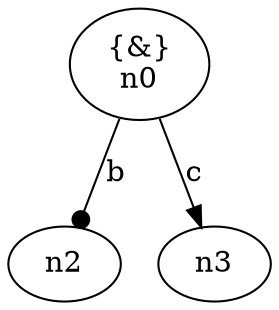 digraph "g" {
	graph [
		fontsize = "14"
		fontname = "Times-Roman"
		fontcolor = "black"
		ordering = "out"
	]
	node [
		fontsize = "14"
		fontname = "Times-Roman"
		fontcolor = "black"
		shape = "ellipse"
		style = "solid"
	]
	edge [
		fontsize = "14"
		fontname = "Times-Roman"
		fontcolor = "black"
		style = "solid"
	]
	"n0" [
		fontsize = "14"
		fontname = "Times-Roman"
		fontcolor = "black"
		label = "{&}\n\N"
		shape = "ellipse"
		style = "solid"
	]
	"n2" [
		fontsize = "14"
		fontname = "Times-Roman"
		fontcolor = "black"
		label = "\N"
		shape = "ellipse"
		style = "solid"
	]
	"n3" [
		fontsize = "14"
		fontname = "Times-Roman"
		fontcolor = "black"
		label = "\N"
		shape = "ellipse"
		style = "solid"
	]
	"n0" -> "n2" [
		fontsize = "14"
		fontname = "Times-Roman"
		fontcolor = "black"
		label = "b"
		style = "solid"
		arrowhead = "dot"
	]
	"n0" -> "n3" [
		fontsize = "14"
		fontname = "Times-Roman"
		fontcolor = "black"
		label = "c"
		style = "solid"
	]
}
